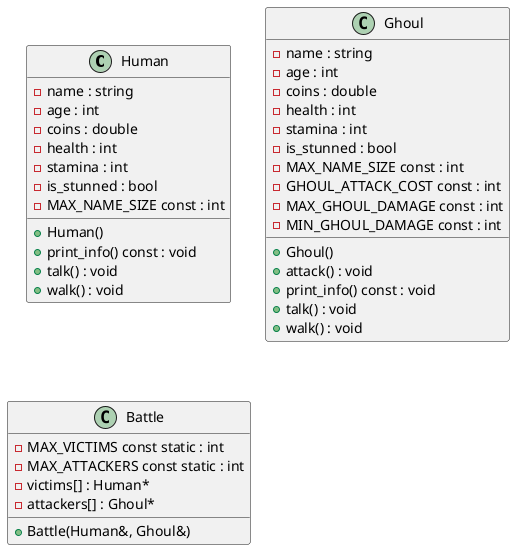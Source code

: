 @@startuml


class Human {
    - name : string
    - age : int
    - coins : double
    - health : int
    - stamina : int
    - is_stunned : bool
    - MAX_NAME_SIZE const : int
    + Human()
    + print_info() const : void
    + talk() : void
    + walk() : void
}


class Ghoul {
    - name : string
    - age : int
    - coins : double
    - health : int
    - stamina : int
    - is_stunned : bool
    - MAX_NAME_SIZE const : int
    - GHOUL_ATTACK_COST const : int
    - MAX_GHOUL_DAMAGE const : int
    - MIN_GHOUL_DAMAGE const : int
    + Ghoul()
    + attack() : void
    + print_info() const : void
    + talk() : void
    + walk() : void
}


class Battle {
    - MAX_VICTIMS const static : int
    - MAX_ATTACKERS const static : int
    - victims[] : Human*
    - attackers[] : Ghoul*
    + Battle(Human&, Ghoul&)
}


@@enduml